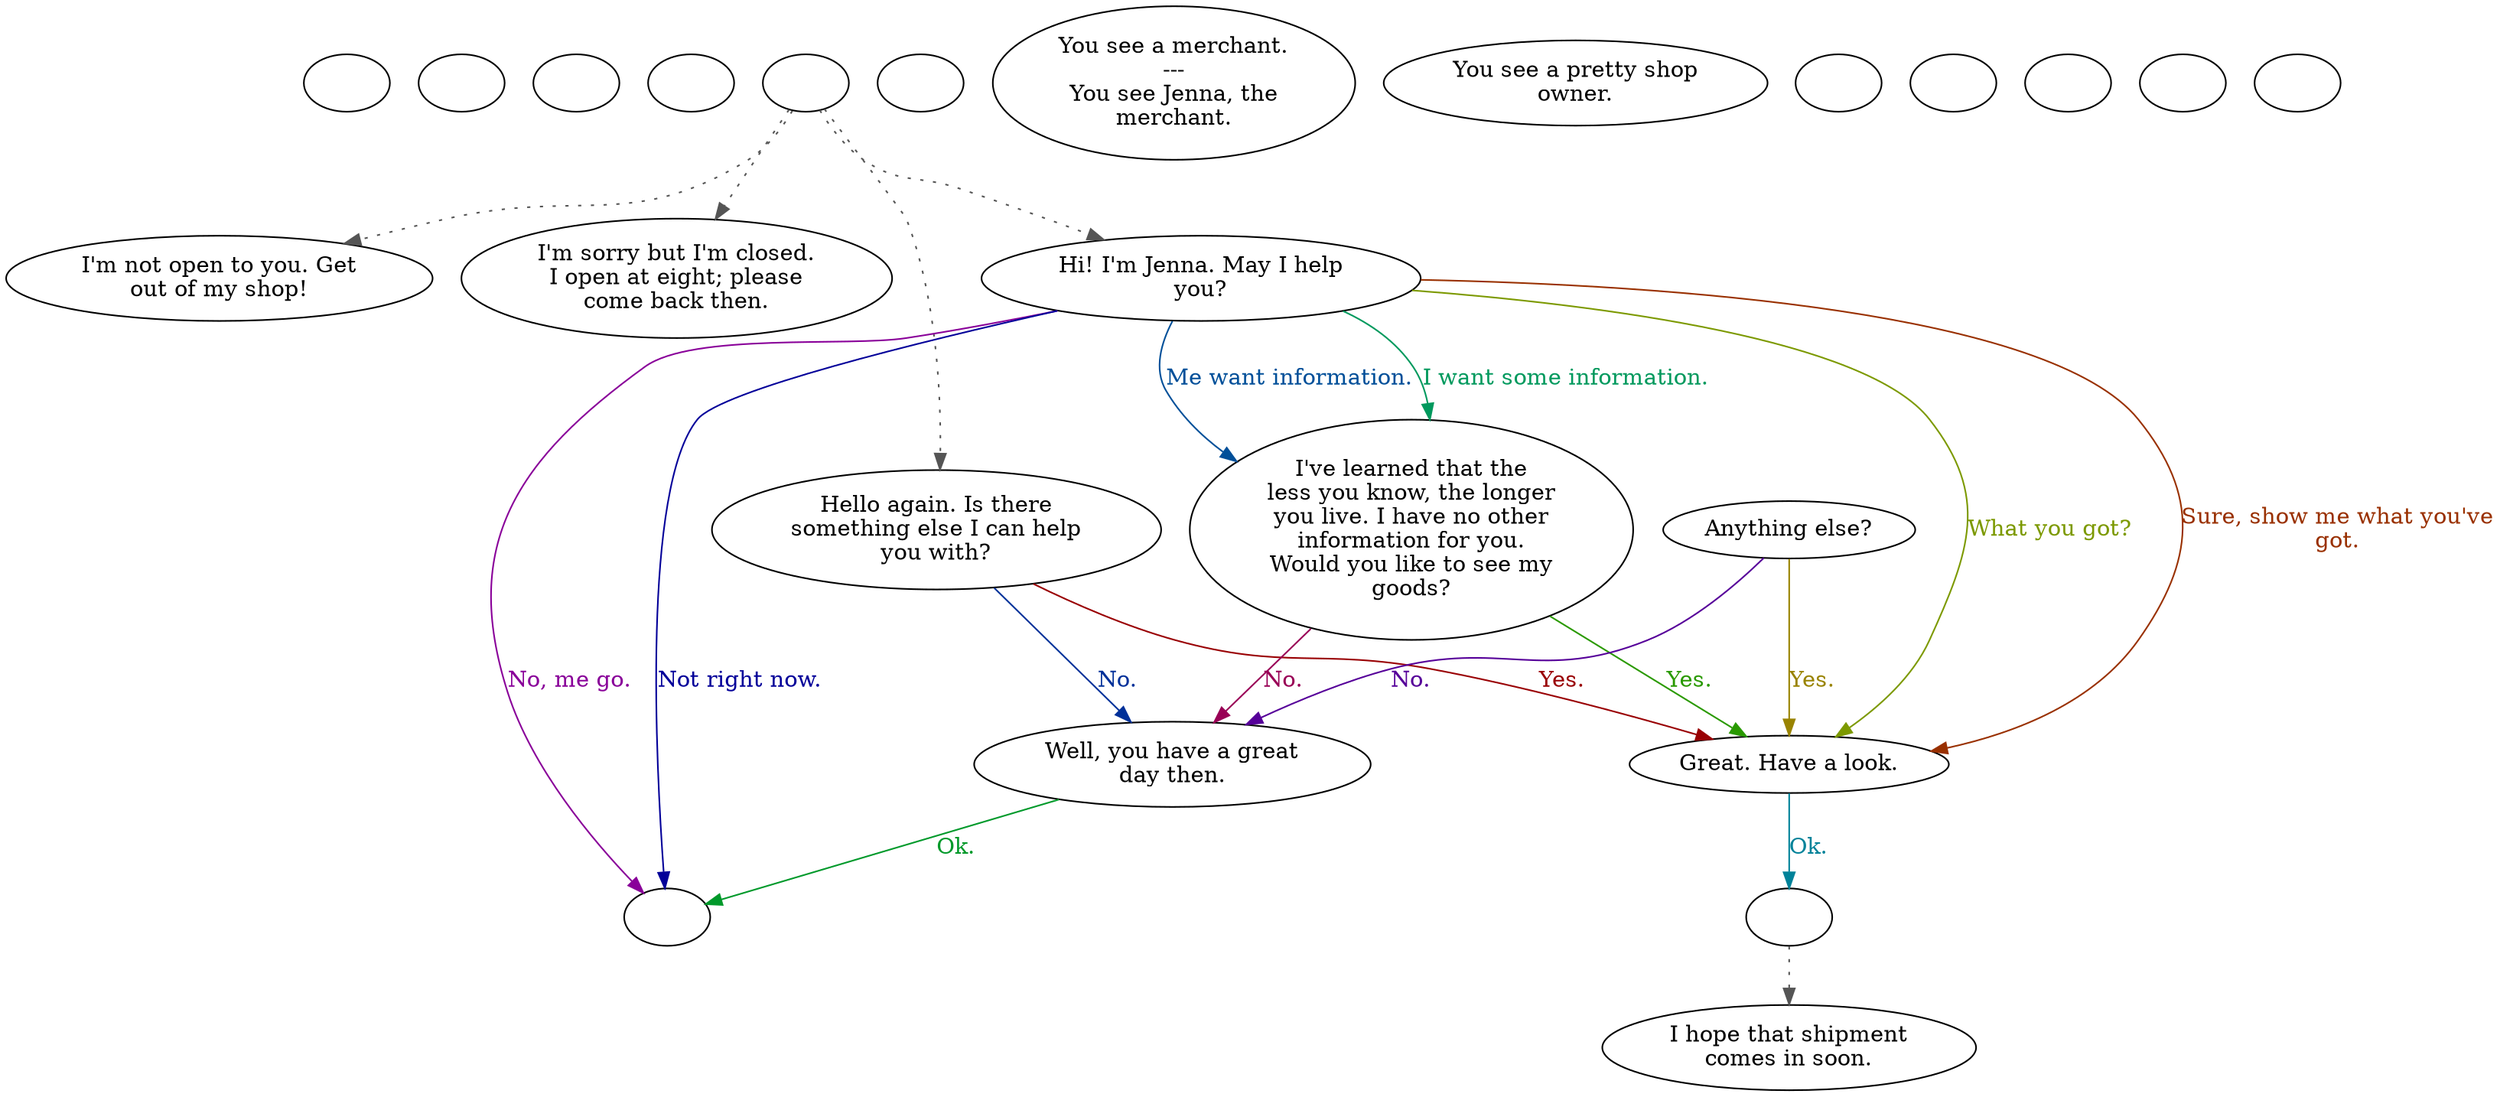 digraph fctnkmer {
  "checkPartyMembersNearDoor" [style=filled       fillcolor="#FFFFFF"       color="#000000"]
  "checkPartyMembersNearDoor" [label=""]
  "start" [style=filled       fillcolor="#FFFFFF"       color="#000000"]
  "start" [label=""]
  "critter_p_proc" [style=filled       fillcolor="#FFFFFF"       color="#000000"]
  "critter_p_proc" [label=""]
  "pickup_p_proc" [style=filled       fillcolor="#FFFFFF"       color="#000000"]
  "pickup_p_proc" [label=""]
  "talk_p_proc" [style=filled       fillcolor="#FFFFFF"       color="#000000"]
  "talk_p_proc" -> "Node008" [style=dotted color="#555555"]
  "talk_p_proc" -> "Node007" [style=dotted color="#555555"]
  "talk_p_proc" -> "Node001" [style=dotted color="#555555"]
  "talk_p_proc" -> "Node006" [style=dotted color="#555555"]
  "talk_p_proc" [label=""]
  "destroy_p_proc" [style=filled       fillcolor="#FFFFFF"       color="#000000"]
  "destroy_p_proc" [label=""]
  "look_at_p_proc" [style=filled       fillcolor="#FFFFFF"       color="#000000"]
  "look_at_p_proc" [label="You see a merchant.\n---\nYou see Jenna, the\nmerchant."]
  "description_p_proc" [style=filled       fillcolor="#FFFFFF"       color="#000000"]
  "description_p_proc" [label="You see a pretty shop\nowner."]
  "use_skill_on_p_proc" [style=filled       fillcolor="#FFFFFF"       color="#000000"]
  "use_skill_on_p_proc" [label=""]
  "damage_p_proc" [style=filled       fillcolor="#FFFFFF"       color="#000000"]
  "damage_p_proc" [label=""]
  "map_enter_p_proc" [style=filled       fillcolor="#FFFFFF"       color="#000000"]
  "map_enter_p_proc" [label=""]
  "timed_event_p_proc" [style=filled       fillcolor="#FFFFFF"       color="#000000"]
  "timed_event_p_proc" [label=""]
  "Node998" [style=filled       fillcolor="#FFFFFF"       color="#000000"]
  "Node998" [label=""]
  "Node999" [style=filled       fillcolor="#FFFFFF"       color="#000000"]
  "Node999" [label=""]
  "Node001" [style=filled       fillcolor="#FFFFFF"       color="#000000"]
  "Node001" [label="Hi! I'm Jenna. May I help\nyou?"]
  "Node001" -> "Node002" [label="Me want information." color="#004F99" fontcolor="#004F99"]
  "Node001" -> "Node003" [label="What you got?" color="#7C9900" fontcolor="#7C9900"]
  "Node001" -> "Node999" [label="No, me go." color="#890099" fontcolor="#890099"]
  "Node001" -> "Node002" [label="I want some information." color="#00995D" fontcolor="#00995D"]
  "Node001" -> "Node003" [label="Sure, show me what you've\ngot." color="#993000" fontcolor="#993000"]
  "Node001" -> "Node999" [label="Not right now." color="#030099" fontcolor="#030099"]
  "Node002" [style=filled       fillcolor="#FFFFFF"       color="#000000"]
  "Node002" [label="I've learned that the\nless you know, the longer\nyou live. I have no other\ninformation for you.\nWould you like to see my\ngoods?"]
  "Node002" -> "Node003" [label="Yes." color="#299900" fontcolor="#299900"]
  "Node002" -> "Node005" [label="No." color="#990056" fontcolor="#990056"]
  "Node003" [style=filled       fillcolor="#FFFFFF"       color="#000000"]
  "Node003" [label="Great. Have a look."]
  "Node003" -> "NodeBarter" [label="Ok." color="#008299" fontcolor="#008299"]
  "Node004" [style=filled       fillcolor="#FFFFFF"       color="#000000"]
  "Node004" [label="Anything else?"]
  "Node004" -> "Node003" [label="Yes." color="#998300" fontcolor="#998300"]
  "Node004" -> "Node005" [label="No." color="#560099" fontcolor="#560099"]
  "Node005" [style=filled       fillcolor="#FFFFFF"       color="#000000"]
  "Node005" [label="Well, you have a great\nday then."]
  "Node005" -> "Node999" [label="Ok." color="#00992A" fontcolor="#00992A"]
  "Node006" [style=filled       fillcolor="#FFFFFF"       color="#000000"]
  "Node006" [label="Hello again. Is there\nsomething else I can help\nyou with?"]
  "Node006" -> "Node003" [label="Yes." color="#990003" fontcolor="#990003"]
  "Node006" -> "Node005" [label="No." color="#003099" fontcolor="#003099"]
  "Node007" [style=filled       fillcolor="#FFFFFF"       color="#000000"]
  "Node007" [label="I'm sorry but I'm closed.\nI open at eight; please\ncome back then."]
  "Node008" [style=filled       fillcolor="#FFFFFF"       color="#000000"]
  "Node008" [label="I'm not open to you. Get\nout of my shop!"]
  "Node004a" [style=filled       fillcolor="#FFFFFF"       color="#000000"]
  "Node004a" [label="I hope that shipment\ncomes in soon."]
  "NodeBarter" [style=filled       fillcolor="#FFFFFF"       color="#000000"]
  "NodeBarter" -> "Node004a" [style=dotted color="#555555"]
  "NodeBarter" [label=""]
}